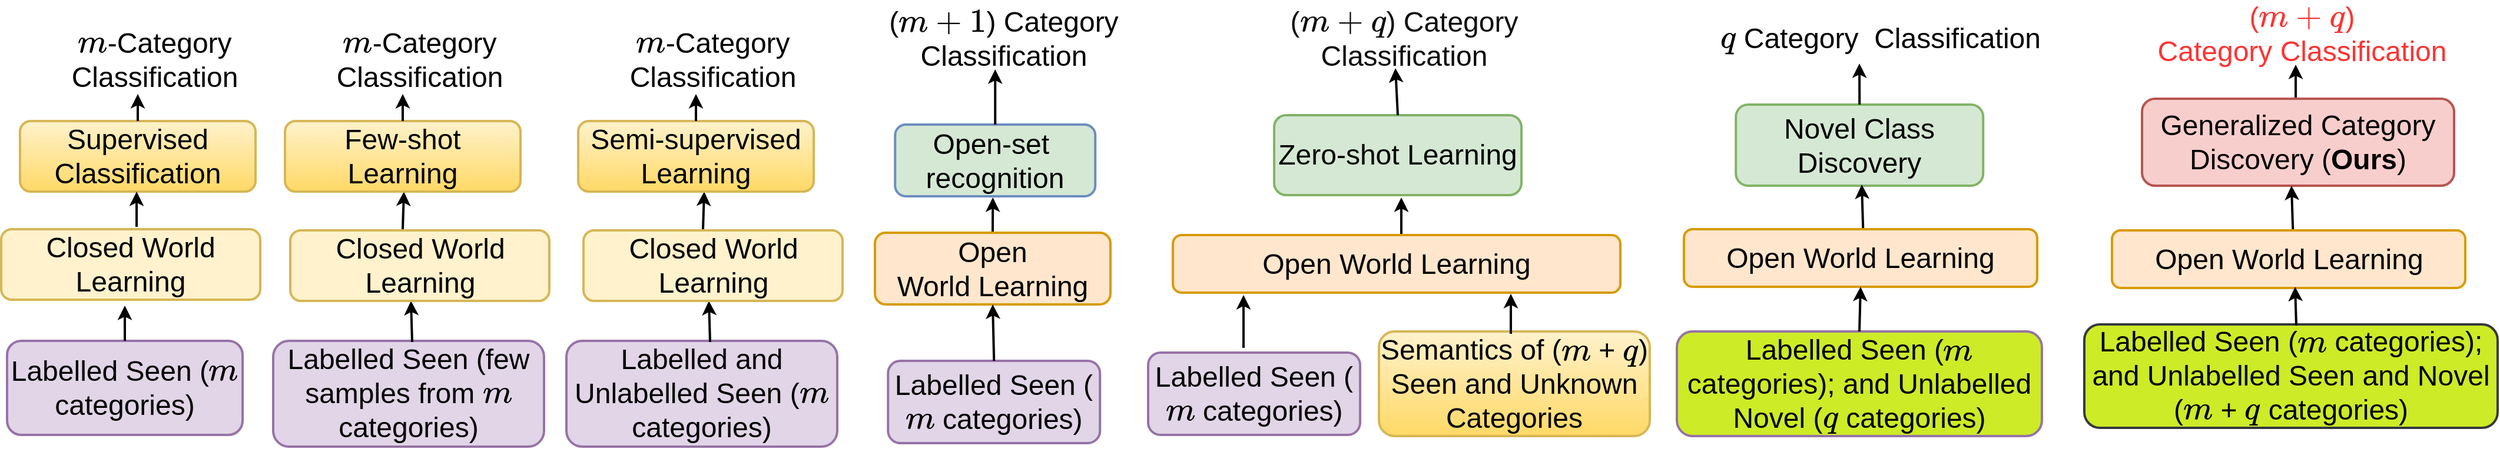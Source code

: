 <mxfile version="24.7.6">
  <diagram name="Page-1" id="iptAqWqSr0njMMsVc_aC">
    <mxGraphModel dx="3314" dy="1437" grid="1" gridSize="10" guides="1" tooltips="1" connect="1" arrows="1" fold="1" page="1" pageScale="1" pageWidth="827" pageHeight="1169" math="1" shadow="0">
      <root>
        <mxCell id="0" />
        <mxCell id="1" parent="0" />
        <mxCell id="lk7eeM3GkCdoIPdv4wgH-1" value="Closed World Learning" style="rounded=1;whiteSpace=wrap;html=1;fontSize=24;strokeWidth=2;fillColor=#fff2cc;strokeColor=#d6b656;" parent="1" vertex="1">
          <mxGeometry x="-140" y="561" width="220" height="60" as="geometry" />
        </mxCell>
        <mxCell id="lk7eeM3GkCdoIPdv4wgH-2" value="Labelled Seen (&lt;svg style=&quot;vertical-align: -0.025ex;&quot; xmlns:xlink=&quot;http://www.w3.org/1999/xlink&quot; viewBox=&quot;0 -442 878 453&quot; role=&quot;img&quot; height=&quot;1.025ex&quot; width=&quot;1.986ex&quot; xmlns=&quot;http://www.w3.org/2000/svg&quot;&gt;&lt;defs&gt;&lt;path d=&quot;M21 287Q22 293 24 303T36 341T56 388T88 425T132 442T175 435T205 417T221 395T229 376L231 369Q231 367 232 367L243 378Q303 442 384 442Q401 442 415 440T441 433T460 423T475 411T485 398T493 385T497 373T500 364T502 357L510 367Q573 442 659 442Q713 442 746 415T780 336Q780 285 742 178T704 50Q705 36 709 31T724 26Q752 26 776 56T815 138Q818 149 821 151T837 153Q857 153 857 145Q857 144 853 130Q845 101 831 73T785 17T716 -10Q669 -10 648 17T627 73Q627 92 663 193T700 345Q700 404 656 404H651Q565 404 506 303L499 291L466 157Q433 26 428 16Q415 -11 385 -11Q372 -11 364 -4T353 8T350 18Q350 29 384 161L420 307Q423 322 423 345Q423 404 379 404H374Q288 404 229 303L222 291L189 157Q156 26 151 16Q138 -11 108 -11Q95 -11 87 -5T76 7T74 17Q74 30 112 181Q151 335 151 342Q154 357 154 369Q154 405 129 405Q107 405 92 377T69 316T57 280Q55 278 41 278H27Q21 284 21 287Z&quot; id=&quot;MJX-13-TEX-I-1D45A&quot;&gt;&lt;/path&gt;&lt;/defs&gt;&lt;g transform=&quot;scale(1,-1)&quot; stroke-width=&quot;0&quot; fill=&quot;currentColor&quot; stroke=&quot;currentColor&quot;&gt;&lt;g data-mml-node=&quot;math&quot;&gt;&lt;g data-mml-node=&quot;mi&quot;&gt;&lt;use xlink:href=&quot;#MJX-13-TEX-I-1D45A&quot; data-c=&quot;1D45A&quot;&gt;&lt;/use&gt;&lt;/g&gt;&lt;/g&gt;&lt;/g&gt;&lt;/svg&gt; categories)" style="rounded=1;whiteSpace=wrap;html=1;fontSize=24;strokeWidth=2;fillColor=#e1d5e7;strokeColor=#9673a6;" parent="1" vertex="1">
          <mxGeometry x="-135" y="656" width="200" height="80" as="geometry" />
        </mxCell>
        <mxCell id="lk7eeM3GkCdoIPdv4wgH-3" value="Open-set&amp;nbsp; recognition" style="rounded=1;whiteSpace=wrap;html=1;fontSize=24;strokeWidth=2;fillColor=#d5e8d4;strokeColor=#6c8ebf;" parent="1" vertex="1">
          <mxGeometry x="619.12" y="472" width="170" height="61" as="geometry" />
        </mxCell>
        <mxCell id="lk7eeM3GkCdoIPdv4wgH-4" value="Labelled Seen (&lt;svg style=&quot;vertical-align: -0.025ex;&quot; xmlns:xlink=&quot;http://www.w3.org/1999/xlink&quot; viewBox=&quot;0 -442 878 453&quot; role=&quot;img&quot; height=&quot;1.025ex&quot; width=&quot;1.986ex&quot; xmlns=&quot;http://www.w3.org/2000/svg&quot;&gt;&lt;defs&gt;&lt;path d=&quot;M21 287Q22 293 24 303T36 341T56 388T88 425T132 442T175 435T205 417T221 395T229 376L231 369Q231 367 232 367L243 378Q303 442 384 442Q401 442 415 440T441 433T460 423T475 411T485 398T493 385T497 373T500 364T502 357L510 367Q573 442 659 442Q713 442 746 415T780 336Q780 285 742 178T704 50Q705 36 709 31T724 26Q752 26 776 56T815 138Q818 149 821 151T837 153Q857 153 857 145Q857 144 853 130Q845 101 831 73T785 17T716 -10Q669 -10 648 17T627 73Q627 92 663 193T700 345Q700 404 656 404H651Q565 404 506 303L499 291L466 157Q433 26 428 16Q415 -11 385 -11Q372 -11 364 -4T353 8T350 18Q350 29 384 161L420 307Q423 322 423 345Q423 404 379 404H374Q288 404 229 303L222 291L189 157Q156 26 151 16Q138 -11 108 -11Q95 -11 87 -5T76 7T74 17Q74 30 112 181Q151 335 151 342Q154 357 154 369Q154 405 129 405Q107 405 92 377T69 316T57 280Q55 278 41 278H27Q21 284 21 287Z&quot; id=&quot;MJX-12-TEX-I-1D45A&quot;&gt;&lt;/path&gt;&lt;/defs&gt;&lt;g transform=&quot;scale(1,-1)&quot; stroke-width=&quot;0&quot; fill=&quot;currentColor&quot; stroke=&quot;currentColor&quot;&gt;&lt;g data-mml-node=&quot;math&quot;&gt;&lt;g data-mml-node=&quot;mi&quot;&gt;&lt;use xlink:href=&quot;#MJX-12-TEX-I-1D45A&quot; data-c=&quot;1D45A&quot;&gt;&lt;/use&gt;&lt;/g&gt;&lt;/g&gt;&lt;/g&gt;&lt;/svg&gt; categories)" style="rounded=1;whiteSpace=wrap;html=1;fontSize=24;strokeWidth=2;fillColor=#e1d5e7;strokeColor=#9673a6;" parent="1" vertex="1">
          <mxGeometry x="613.12" y="673" width="180" height="70" as="geometry" />
        </mxCell>
        <mxCell id="lk7eeM3GkCdoIPdv4wgH-6" value="Zero-shot Learning" style="rounded=1;whiteSpace=wrap;html=1;fontSize=24;strokeWidth=2;fillColor=#d5e8d4;strokeColor=#82b366;" parent="1" vertex="1">
          <mxGeometry x="941" y="464" width="210" height="68" as="geometry" />
        </mxCell>
        <mxCell id="lk7eeM3GkCdoIPdv4wgH-7" value="&lt;svg style=&quot;vertical-align: -0.025ex;&quot; xmlns:xlink=&quot;http://www.w3.org/1999/xlink&quot; viewBox=&quot;0 -442 878 453&quot; role=&quot;img&quot; height=&quot;1.025ex&quot; width=&quot;1.986ex&quot; xmlns=&quot;http://www.w3.org/2000/svg&quot;&gt;&lt;defs&gt;&lt;path d=&quot;M21 287Q22 293 24 303T36 341T56 388T88 425T132 442T175 435T205 417T221 395T229 376L231 369Q231 367 232 367L243 378Q303 442 384 442Q401 442 415 440T441 433T460 423T475 411T485 398T493 385T497 373T500 364T502 357L510 367Q573 442 659 442Q713 442 746 415T780 336Q780 285 742 178T704 50Q705 36 709 31T724 26Q752 26 776 56T815 138Q818 149 821 151T837 153Q857 153 857 145Q857 144 853 130Q845 101 831 73T785 17T716 -10Q669 -10 648 17T627 73Q627 92 663 193T700 345Q700 404 656 404H651Q565 404 506 303L499 291L466 157Q433 26 428 16Q415 -11 385 -11Q372 -11 364 -4T353 8T350 18Q350 29 384 161L420 307Q423 322 423 345Q423 404 379 404H374Q288 404 229 303L222 291L189 157Q156 26 151 16Q138 -11 108 -11Q95 -11 87 -5T76 7T74 17Q74 30 112 181Q151 335 151 342Q154 357 154 369Q154 405 129 405Q107 405 92 377T69 316T57 280Q55 278 41 278H27Q21 284 21 287Z&quot; id=&quot;MJX-14-TEX-I-1D45A&quot;&gt;&lt;/path&gt;&lt;/defs&gt;&lt;g transform=&quot;scale(1,-1)&quot; stroke-width=&quot;0&quot; fill=&quot;currentColor&quot; stroke=&quot;currentColor&quot;&gt;&lt;g data-mml-node=&quot;math&quot;&gt;&lt;g data-mml-node=&quot;mi&quot;&gt;&lt;use xlink:href=&quot;#MJX-14-TEX-I-1D45A&quot; data-c=&quot;1D45A&quot;&gt;&lt;/use&gt;&lt;/g&gt;&lt;/g&gt;&lt;/g&gt;&lt;/svg&gt;-Category Classification" style="text;html=1;align=center;verticalAlign=middle;whiteSpace=wrap;rounded=0;fontSize=24;strokeWidth=2;" parent="1" vertex="1">
          <mxGeometry x="-39" y="400" width="59" height="34" as="geometry" />
        </mxCell>
        <mxCell id="lk7eeM3GkCdoIPdv4wgH-8" value="" style="endArrow=classic;html=1;rounded=0;exitX=0.5;exitY=0;exitDx=0;exitDy=0;fontSize=24;strokeWidth=2;" parent="1" source="lk7eeM3GkCdoIPdv4wgH-3" edge="1">
          <mxGeometry width="50" height="50" relative="1" as="geometry">
            <mxPoint x="679.12" y="488" as="sourcePoint" />
            <mxPoint x="704.12" y="425" as="targetPoint" />
          </mxGeometry>
        </mxCell>
        <mxCell id="lk7eeM3GkCdoIPdv4wgH-9" value="(&lt;svg xmlns=&quot;http://www.w3.org/2000/svg&quot; width=&quot;5.883ex&quot; height=&quot;1.692ex&quot; role=&quot;img&quot; viewBox=&quot;0 -666 2600.4 748&quot; xmlns:xlink=&quot;http://www.w3.org/1999/xlink&quot; style=&quot;vertical-align: -0.186ex; font-size: 24px;&quot;&gt;&lt;defs style=&quot;font-size: 24px;&quot;&gt;&lt;path id=&quot;MJX-3-TEX-I-1D45A&quot; d=&quot;M21 287Q22 293 24 303T36 341T56 388T88 425T132 442T175 435T205 417T221 395T229 376L231 369Q231 367 232 367L243 378Q303 442 384 442Q401 442 415 440T441 433T460 423T475 411T485 398T493 385T497 373T500 364T502 357L510 367Q573 442 659 442Q713 442 746 415T780 336Q780 285 742 178T704 50Q705 36 709 31T724 26Q752 26 776 56T815 138Q818 149 821 151T837 153Q857 153 857 145Q857 144 853 130Q845 101 831 73T785 17T716 -10Q669 -10 648 17T627 73Q627 92 663 193T700 345Q700 404 656 404H651Q565 404 506 303L499 291L466 157Q433 26 428 16Q415 -11 385 -11Q372 -11 364 -4T353 8T350 18Q350 29 384 161L420 307Q423 322 423 345Q423 404 379 404H374Q288 404 229 303L222 291L189 157Q156 26 151 16Q138 -11 108 -11Q95 -11 87 -5T76 7T74 17Q74 30 112 181Q151 335 151 342Q154 357 154 369Q154 405 129 405Q107 405 92 377T69 316T57 280Q55 278 41 278H27Q21 284 21 287Z&quot; style=&quot;font-size: 24px;&quot;&gt;&lt;/path&gt;&lt;path id=&quot;MJX-3-TEX-N-2B&quot; d=&quot;M56 237T56 250T70 270H369V420L370 570Q380 583 389 583Q402 583 409 568V270H707Q722 262 722 250T707 230H409V-68Q401 -82 391 -82H389H387Q375 -82 369 -68V230H70Q56 237 56 250Z&quot; style=&quot;font-size: 24px;&quot;&gt;&lt;/path&gt;&lt;path id=&quot;MJX-3-TEX-N-31&quot; d=&quot;M213 578L200 573Q186 568 160 563T102 556H83V602H102Q149 604 189 617T245 641T273 663Q275 666 285 666Q294 666 302 660V361L303 61Q310 54 315 52T339 48T401 46H427V0H416Q395 3 257 3Q121 3 100 0H88V46H114Q136 46 152 46T177 47T193 50T201 52T207 57T213 61V578Z&quot; style=&quot;font-size: 24px;&quot;&gt;&lt;/path&gt;&lt;/defs&gt;&lt;g stroke=&quot;currentColor&quot; fill=&quot;currentColor&quot; stroke-width=&quot;0&quot; transform=&quot;scale(1,-1)&quot; style=&quot;font-size: 24px;&quot;&gt;&lt;g data-mml-node=&quot;math&quot; style=&quot;font-size: 24px;&quot;&gt;&lt;g data-mml-node=&quot;mi&quot; style=&quot;font-size: 24px;&quot;&gt;&lt;use data-c=&quot;1D45A&quot; xlink:href=&quot;#MJX-3-TEX-I-1D45A&quot; style=&quot;font-size: 24px;&quot;&gt;&lt;/use&gt;&lt;/g&gt;&lt;g data-mml-node=&quot;mo&quot; transform=&quot;translate(1100.2,0)&quot; style=&quot;font-size: 24px;&quot;&gt;&lt;use data-c=&quot;2B&quot; xlink:href=&quot;#MJX-3-TEX-N-2B&quot; style=&quot;font-size: 24px;&quot;&gt;&lt;/use&gt;&lt;/g&gt;&lt;g data-mml-node=&quot;mn&quot; transform=&quot;translate(2100.4,0)&quot; style=&quot;font-size: 24px;&quot;&gt;&lt;use data-c=&quot;31&quot; xlink:href=&quot;#MJX-3-TEX-N-31&quot; style=&quot;font-size: 24px;&quot;&gt;&lt;/use&gt;&lt;/g&gt;&lt;/g&gt;&lt;/g&gt;&lt;/svg&gt;) Category Classification" style="text;html=1;align=center;verticalAlign=middle;whiteSpace=wrap;rounded=0;fontSize=24;" parent="1" vertex="1">
          <mxGeometry x="596" y="384" width="230.88" height="30" as="geometry" />
        </mxCell>
        <mxCell id="lk7eeM3GkCdoIPdv4wgH-10" value="" style="endArrow=classic;html=1;rounded=0;exitX=0.5;exitY=0;exitDx=0;exitDy=0;fontSize=24;strokeWidth=2;" parent="1" source="lk7eeM3GkCdoIPdv4wgH-6" edge="1">
          <mxGeometry width="50" height="50" relative="1" as="geometry">
            <mxPoint x="970.88" y="421" as="sourcePoint" />
            <mxPoint x="1044" y="424" as="targetPoint" />
          </mxGeometry>
        </mxCell>
        <mxCell id="lk7eeM3GkCdoIPdv4wgH-15" value="Open World&amp;nbsp;Learning" style="rounded=1;whiteSpace=wrap;html=1;fontSize=24;strokeWidth=2;fillColor=#ffe6cc;strokeColor=#d79b00;" parent="1" vertex="1">
          <mxGeometry x="602" y="564" width="200" height="61" as="geometry" />
        </mxCell>
        <mxCell id="lk7eeM3GkCdoIPdv4wgH-16" value="Supervised Classification" style="rounded=1;whiteSpace=wrap;html=1;fontSize=24;strokeWidth=2;fillColor=#fff2cc;strokeColor=#d6b656;gradientColor=#ffd966;" parent="1" vertex="1">
          <mxGeometry x="-124" y="469" width="200" height="60" as="geometry" />
        </mxCell>
        <mxCell id="lk7eeM3GkCdoIPdv4wgH-17" value="" style="endArrow=classic;html=1;rounded=0;exitX=0.5;exitY=0;exitDx=0;exitDy=0;fontSize=24;strokeWidth=2;" parent="1" source="lk7eeM3GkCdoIPdv4wgH-16" edge="1">
          <mxGeometry width="50" height="50" relative="1" as="geometry">
            <mxPoint x="220" y="549" as="sourcePoint" />
            <mxPoint x="-24" y="446" as="targetPoint" />
          </mxGeometry>
        </mxCell>
        <mxCell id="lk7eeM3GkCdoIPdv4wgH-18" value="" style="endArrow=classic;html=1;rounded=0;exitX=0.5;exitY=0;exitDx=0;exitDy=0;fontSize=24;strokeWidth=2;" parent="1" source="lk7eeM3GkCdoIPdv4wgH-2" edge="1">
          <mxGeometry width="50" height="50" relative="1" as="geometry">
            <mxPoint x="70" y="586" as="sourcePoint" />
            <mxPoint x="-35" y="626" as="targetPoint" />
          </mxGeometry>
        </mxCell>
        <mxCell id="lk7eeM3GkCdoIPdv4wgH-19" value="" style="endArrow=classic;html=1;rounded=0;exitX=0.5;exitY=0;exitDx=0;exitDy=0;entryX=0.5;entryY=1;entryDx=0;entryDy=0;fontSize=24;strokeWidth=2;" parent="1" source="lk7eeM3GkCdoIPdv4wgH-4" target="lk7eeM3GkCdoIPdv4wgH-15" edge="1">
          <mxGeometry width="50" height="50" relative="1" as="geometry">
            <mxPoint x="703.12" y="657" as="sourcePoint" />
            <mxPoint x="494.12" y="561" as="targetPoint" />
          </mxGeometry>
        </mxCell>
        <mxCell id="lk7eeM3GkCdoIPdv4wgH-20" value="" style="endArrow=classic;html=1;rounded=0;fontSize=24;strokeWidth=2;" parent="1" edge="1">
          <mxGeometry width="50" height="50" relative="1" as="geometry">
            <mxPoint x="702" y="563" as="sourcePoint" />
            <mxPoint x="702.12" y="534" as="targetPoint" />
          </mxGeometry>
        </mxCell>
        <mxCell id="lk7eeM3GkCdoIPdv4wgH-22" value="" style="endArrow=classic;html=1;rounded=0;fontSize=24;strokeWidth=2;" parent="1" edge="1">
          <mxGeometry width="50" height="50" relative="1" as="geometry">
            <mxPoint x="1049" y="565" as="sourcePoint" />
            <mxPoint x="1049" y="534" as="targetPoint" />
          </mxGeometry>
        </mxCell>
        <mxCell id="lk7eeM3GkCdoIPdv4wgH-23" value="Labelled Seen (few samples from&amp;nbsp;&lt;svg style=&quot;vertical-align: -0.025ex;&quot; xmlns:xlink=&quot;http://www.w3.org/1999/xlink&quot; viewBox=&quot;0 -442 878 453&quot; role=&quot;img&quot; height=&quot;1.025ex&quot; width=&quot;1.986ex&quot; xmlns=&quot;http://www.w3.org/2000/svg&quot;&gt;&lt;defs&gt;&lt;path d=&quot;M21 287Q22 293 24 303T36 341T56 388T88 425T132 442T175 435T205 417T221 395T229 376L231 369Q231 367 232 367L243 378Q303 442 384 442Q401 442 415 440T441 433T460 423T475 411T485 398T493 385T497 373T500 364T502 357L510 367Q573 442 659 442Q713 442 746 415T780 336Q780 285 742 178T704 50Q705 36 709 31T724 26Q752 26 776 56T815 138Q818 149 821 151T837 153Q857 153 857 145Q857 144 853 130Q845 101 831 73T785 17T716 -10Q669 -10 648 17T627 73Q627 92 663 193T700 345Q700 404 656 404H651Q565 404 506 303L499 291L466 157Q433 26 428 16Q415 -11 385 -11Q372 -11 364 -4T353 8T350 18Q350 29 384 161L420 307Q423 322 423 345Q423 404 379 404H374Q288 404 229 303L222 291L189 157Q156 26 151 16Q138 -11 108 -11Q95 -11 87 -5T76 7T74 17Q74 30 112 181Q151 335 151 342Q154 357 154 369Q154 405 129 405Q107 405 92 377T69 316T57 280Q55 278 41 278H27Q21 284 21 287Z&quot; id=&quot;MJX-13-TEX-I-1D45A&quot;&gt;&lt;/path&gt;&lt;/defs&gt;&lt;g transform=&quot;scale(1,-1)&quot; stroke-width=&quot;0&quot; fill=&quot;currentColor&quot; stroke=&quot;currentColor&quot;&gt;&lt;g data-mml-node=&quot;math&quot;&gt;&lt;g data-mml-node=&quot;mi&quot;&gt;&lt;use xlink:href=&quot;#MJX-13-TEX-I-1D45A&quot; data-c=&quot;1D45A&quot;&gt;&lt;/use&gt;&lt;/g&gt;&lt;/g&gt;&lt;/g&gt;&lt;/svg&gt; categories)" style="rounded=1;whiteSpace=wrap;html=1;fontSize=24;strokeWidth=2;fillColor=#e1d5e7;strokeColor=#9673a6;" parent="1" vertex="1">
          <mxGeometry x="91" y="656" width="230" height="90" as="geometry" />
        </mxCell>
        <mxCell id="lk7eeM3GkCdoIPdv4wgH-24" value="" style="endArrow=classic;html=1;rounded=0;exitX=0.5;exitY=0;exitDx=0;exitDy=0;entryX=0.25;entryY=1;entryDx=0;entryDy=0;fontSize=24;strokeWidth=2;" parent="1" edge="1">
          <mxGeometry width="50" height="50" relative="1" as="geometry">
            <mxPoint x="209" y="657" as="sourcePoint" />
            <mxPoint x="208" y="622" as="targetPoint" />
          </mxGeometry>
        </mxCell>
        <mxCell id="lk7eeM3GkCdoIPdv4wgH-25" value="" style="endArrow=classic;html=1;rounded=0;exitX=0.25;exitY=0;exitDx=0;exitDy=0;fontSize=24;entryX=0.5;entryY=1;entryDx=0;entryDy=0;strokeWidth=2;" parent="1" edge="1">
          <mxGeometry width="50" height="50" relative="1" as="geometry">
            <mxPoint x="201" y="561" as="sourcePoint" />
            <mxPoint x="202" y="529" as="targetPoint" />
          </mxGeometry>
        </mxCell>
        <mxCell id="lk7eeM3GkCdoIPdv4wgH-26" value="&lt;svg style=&quot;vertical-align: -0.025ex;&quot; xmlns:xlink=&quot;http://www.w3.org/1999/xlink&quot; viewBox=&quot;0 -442 878 453&quot; role=&quot;img&quot; height=&quot;1.025ex&quot; width=&quot;1.986ex&quot; xmlns=&quot;http://www.w3.org/2000/svg&quot;&gt;&lt;defs&gt;&lt;path d=&quot;M21 287Q22 293 24 303T36 341T56 388T88 425T132 442T175 435T205 417T221 395T229 376L231 369Q231 367 232 367L243 378Q303 442 384 442Q401 442 415 440T441 433T460 423T475 411T485 398T493 385T497 373T500 364T502 357L510 367Q573 442 659 442Q713 442 746 415T780 336Q780 285 742 178T704 50Q705 36 709 31T724 26Q752 26 776 56T815 138Q818 149 821 151T837 153Q857 153 857 145Q857 144 853 130Q845 101 831 73T785 17T716 -10Q669 -10 648 17T627 73Q627 92 663 193T700 345Q700 404 656 404H651Q565 404 506 303L499 291L466 157Q433 26 428 16Q415 -11 385 -11Q372 -11 364 -4T353 8T350 18Q350 29 384 161L420 307Q423 322 423 345Q423 404 379 404H374Q288 404 229 303L222 291L189 157Q156 26 151 16Q138 -11 108 -11Q95 -11 87 -5T76 7T74 17Q74 30 112 181Q151 335 151 342Q154 357 154 369Q154 405 129 405Q107 405 92 377T69 316T57 280Q55 278 41 278H27Q21 284 21 287Z&quot; id=&quot;MJX-14-TEX-I-1D45A&quot;&gt;&lt;/path&gt;&lt;/defs&gt;&lt;g transform=&quot;scale(1,-1)&quot; stroke-width=&quot;0&quot; fill=&quot;currentColor&quot; stroke=&quot;currentColor&quot;&gt;&lt;g data-mml-node=&quot;math&quot;&gt;&lt;g data-mml-node=&quot;mi&quot;&gt;&lt;use xlink:href=&quot;#MJX-14-TEX-I-1D45A&quot; data-c=&quot;1D45A&quot;&gt;&lt;/use&gt;&lt;/g&gt;&lt;/g&gt;&lt;/g&gt;&lt;/svg&gt;-Category Classification" style="text;html=1;align=center;verticalAlign=middle;whiteSpace=wrap;rounded=0;fontSize=24;strokeWidth=2;" parent="1" vertex="1">
          <mxGeometry x="186" y="400" width="59" height="34" as="geometry" />
        </mxCell>
        <mxCell id="lk7eeM3GkCdoIPdv4wgH-27" value="Few-shot Learning" style="rounded=1;whiteSpace=wrap;html=1;fontSize=24;strokeWidth=2;fillColor=#fff2cc;strokeColor=#d6b656;gradientColor=#ffd966;" parent="1" vertex="1">
          <mxGeometry x="101" y="469" width="200" height="60" as="geometry" />
        </mxCell>
        <mxCell id="lk7eeM3GkCdoIPdv4wgH-28" value="" style="endArrow=classic;html=1;rounded=0;exitX=0.5;exitY=0;exitDx=0;exitDy=0;fontSize=24;strokeWidth=2;" parent="1" source="lk7eeM3GkCdoIPdv4wgH-27" edge="1">
          <mxGeometry width="50" height="50" relative="1" as="geometry">
            <mxPoint x="445" y="549" as="sourcePoint" />
            <mxPoint x="201" y="446" as="targetPoint" />
          </mxGeometry>
        </mxCell>
        <mxCell id="lk7eeM3GkCdoIPdv4wgH-37" value="(&lt;svg xmlns=&quot;http://www.w3.org/2000/svg&quot; width=&quot;5.793ex&quot; height=&quot;1.758ex&quot; role=&quot;img&quot; viewBox=&quot;0 -583 2560.4 777&quot; xmlns:xlink=&quot;http://www.w3.org/1999/xlink&quot; style=&quot;vertical-align: -0.439ex; font-size: 24px;&quot;&gt;&lt;defs style=&quot;font-size: 24px;&quot;&gt;&lt;path id=&quot;MJX-9-TEX-I-1D45A&quot; d=&quot;M21 287Q22 293 24 303T36 341T56 388T88 425T132 442T175 435T205 417T221 395T229 376L231 369Q231 367 232 367L243 378Q303 442 384 442Q401 442 415 440T441 433T460 423T475 411T485 398T493 385T497 373T500 364T502 357L510 367Q573 442 659 442Q713 442 746 415T780 336Q780 285 742 178T704 50Q705 36 709 31T724 26Q752 26 776 56T815 138Q818 149 821 151T837 153Q857 153 857 145Q857 144 853 130Q845 101 831 73T785 17T716 -10Q669 -10 648 17T627 73Q627 92 663 193T700 345Q700 404 656 404H651Q565 404 506 303L499 291L466 157Q433 26 428 16Q415 -11 385 -11Q372 -11 364 -4T353 8T350 18Q350 29 384 161L420 307Q423 322 423 345Q423 404 379 404H374Q288 404 229 303L222 291L189 157Q156 26 151 16Q138 -11 108 -11Q95 -11 87 -5T76 7T74 17Q74 30 112 181Q151 335 151 342Q154 357 154 369Q154 405 129 405Q107 405 92 377T69 316T57 280Q55 278 41 278H27Q21 284 21 287Z&quot; style=&quot;font-size: 24px;&quot;&gt;&lt;/path&gt;&lt;path id=&quot;MJX-9-TEX-N-2B&quot; d=&quot;M56 237T56 250T70 270H369V420L370 570Q380 583 389 583Q402 583 409 568V270H707Q722 262 722 250T707 230H409V-68Q401 -82 391 -82H389H387Q375 -82 369 -68V230H70Q56 237 56 250Z&quot; style=&quot;font-size: 24px;&quot;&gt;&lt;/path&gt;&lt;path id=&quot;MJX-9-TEX-I-1D45E&quot; d=&quot;M33 157Q33 258 109 349T280 441Q340 441 372 389Q373 390 377 395T388 406T404 418Q438 442 450 442Q454 442 457 439T460 434Q460 425 391 149Q320 -135 320 -139Q320 -147 365 -148H390Q396 -156 396 -157T393 -175Q389 -188 383 -194H370Q339 -192 262 -192Q234 -192 211 -192T174 -192T157 -193Q143 -193 143 -185Q143 -182 145 -170Q149 -154 152 -151T172 -148Q220 -148 230 -141Q238 -136 258 -53T279 32Q279 33 272 29Q224 -10 172 -10Q117 -10 75 30T33 157ZM352 326Q329 405 277 405Q242 405 210 374T160 293Q131 214 119 129Q119 126 119 118T118 106Q118 61 136 44T179 26Q233 26 290 98L298 109L352 326Z&quot; style=&quot;font-size: 24px;&quot;&gt;&lt;/path&gt;&lt;/defs&gt;&lt;g stroke=&quot;currentColor&quot; fill=&quot;currentColor&quot; stroke-width=&quot;0&quot; transform=&quot;scale(1,-1)&quot; style=&quot;font-size: 24px;&quot;&gt;&lt;g data-mml-node=&quot;math&quot; style=&quot;font-size: 24px;&quot;&gt;&lt;g data-mml-node=&quot;mi&quot; style=&quot;font-size: 24px;&quot;&gt;&lt;use data-c=&quot;1D45A&quot; xlink:href=&quot;#MJX-9-TEX-I-1D45A&quot; style=&quot;font-size: 24px;&quot;&gt;&lt;/use&gt;&lt;/g&gt;&lt;g data-mml-node=&quot;mo&quot; transform=&quot;translate(1100.2,0)&quot; style=&quot;font-size: 24px;&quot;&gt;&lt;use data-c=&quot;2B&quot; xlink:href=&quot;#MJX-9-TEX-N-2B&quot; style=&quot;font-size: 24px;&quot;&gt;&lt;/use&gt;&lt;/g&gt;&lt;g data-mml-node=&quot;mi&quot; transform=&quot;translate(2100.4,0)&quot; style=&quot;font-size: 24px;&quot;&gt;&lt;use data-c=&quot;1D45E&quot; xlink:href=&quot;#MJX-9-TEX-I-1D45E&quot; style=&quot;font-size: 24px;&quot;&gt;&lt;/use&gt;&lt;/g&gt;&lt;/g&gt;&lt;/g&gt;&lt;/svg&gt;) Category Classification" style="text;html=1;align=center;verticalAlign=middle;whiteSpace=wrap;rounded=0;fontSize=24;fontColor=#0d0d0d;" parent="1" vertex="1">
          <mxGeometry x="952" y="384" width="199" height="30" as="geometry" />
        </mxCell>
        <mxCell id="lk7eeM3GkCdoIPdv4wgH-38" value="Semantics of (&lt;svg style=&quot;vertical-align: -0.025ex;&quot; xmlns:xlink=&quot;http://www.w3.org/1999/xlink&quot; viewBox=&quot;0 -442 878 453&quot; role=&quot;img&quot; height=&quot;1.025ex&quot; width=&quot;1.986ex&quot; xmlns=&quot;http://www.w3.org/2000/svg&quot;&gt;&lt;defs&gt;&lt;path d=&quot;M21 287Q22 293 24 303T36 341T56 388T88 425T132 442T175 435T205 417T221 395T229 376L231 369Q231 367 232 367L243 378Q303 442 384 442Q401 442 415 440T441 433T460 423T475 411T485 398T493 385T497 373T500 364T502 357L510 367Q573 442 659 442Q713 442 746 415T780 336Q780 285 742 178T704 50Q705 36 709 31T724 26Q752 26 776 56T815 138Q818 149 821 151T837 153Q857 153 857 145Q857 144 853 130Q845 101 831 73T785 17T716 -10Q669 -10 648 17T627 73Q627 92 663 193T700 345Q700 404 656 404H651Q565 404 506 303L499 291L466 157Q433 26 428 16Q415 -11 385 -11Q372 -11 364 -4T353 8T350 18Q350 29 384 161L420 307Q423 322 423 345Q423 404 379 404H374Q288 404 229 303L222 291L189 157Q156 26 151 16Q138 -11 108 -11Q95 -11 87 -5T76 7T74 17Q74 30 112 181Q151 335 151 342Q154 357 154 369Q154 405 129 405Q107 405 92 377T69 316T57 280Q55 278 41 278H27Q21 284 21 287Z&quot; id=&quot;MJX-12-TEX-I-1D45A&quot;&gt;&lt;/path&gt;&lt;/defs&gt;&lt;g transform=&quot;scale(1,-1)&quot; stroke-width=&quot;0&quot; fill=&quot;currentColor&quot; stroke=&quot;currentColor&quot;&gt;&lt;g data-mml-node=&quot;math&quot;&gt;&lt;g data-mml-node=&quot;mi&quot;&gt;&lt;use xlink:href=&quot;#MJX-12-TEX-I-1D45A&quot; data-c=&quot;1D45A&quot;&gt;&lt;/use&gt;&lt;/g&gt;&lt;/g&gt;&lt;/g&gt;&lt;/svg&gt;&amp;nbsp;+&amp;nbsp;&lt;svg style=&quot;vertical-align: -0.439ex;&quot; xmlns:xlink=&quot;http://www.w3.org/1999/xlink&quot; viewBox=&quot;0 -442 460 636&quot; role=&quot;img&quot; height=&quot;1.439ex&quot; width=&quot;1.041ex&quot; xmlns=&quot;http://www.w3.org/2000/svg&quot;&gt;&lt;defs&gt;&lt;path d=&quot;M33 157Q33 258 109 349T280 441Q340 441 372 389Q373 390 377 395T388 406T404 418Q438 442 450 442Q454 442 457 439T460 434Q460 425 391 149Q320 -135 320 -139Q320 -147 365 -148H390Q396 -156 396 -157T393 -175Q389 -188 383 -194H370Q339 -192 262 -192Q234 -192 211 -192T174 -192T157 -193Q143 -193 143 -185Q143 -182 145 -170Q149 -154 152 -151T172 -148Q220 -148 230 -141Q238 -136 258 -53T279 32Q279 33 272 29Q224 -10 172 -10Q117 -10 75 30T33 157ZM352 326Q329 405 277 405Q242 405 210 374T160 293Q131 214 119 129Q119 126 119 118T118 106Q118 61 136 44T179 26Q233 26 290 98L298 109L352 326Z&quot; id=&quot;MJX-11-TEX-I-1D45E&quot;&gt;&lt;/path&gt;&lt;/defs&gt;&lt;g transform=&quot;scale(1,-1)&quot; stroke-width=&quot;0&quot; fill=&quot;currentColor&quot; stroke=&quot;currentColor&quot;&gt;&lt;g data-mml-node=&quot;math&quot;&gt;&lt;g data-mml-node=&quot;mi&quot;&gt;&lt;use xlink:href=&quot;#MJX-11-TEX-I-1D45E&quot; data-c=&quot;1D45E&quot;&gt;&lt;/use&gt;&lt;/g&gt;&lt;/g&gt;&lt;/g&gt;&lt;/svg&gt;) Seen and Unknown Categories" style="rounded=1;whiteSpace=wrap;html=1;fontSize=24;strokeWidth=2;fillColor=#fff2cc;strokeColor=#d6b656;gradientColor=#ffd966;" parent="1" vertex="1">
          <mxGeometry x="1030" y="648" width="230" height="89" as="geometry" />
        </mxCell>
        <mxCell id="lk7eeM3GkCdoIPdv4wgH-40" value="Labelled Seen (&lt;svg style=&quot;vertical-align: -0.025ex;&quot; xmlns:xlink=&quot;http://www.w3.org/1999/xlink&quot; viewBox=&quot;0 -442 878 453&quot; role=&quot;img&quot; height=&quot;1.025ex&quot; width=&quot;1.986ex&quot; xmlns=&quot;http://www.w3.org/2000/svg&quot;&gt;&lt;defs&gt;&lt;path d=&quot;M21 287Q22 293 24 303T36 341T56 388T88 425T132 442T175 435T205 417T221 395T229 376L231 369Q231 367 232 367L243 378Q303 442 384 442Q401 442 415 440T441 433T460 423T475 411T485 398T493 385T497 373T500 364T502 357L510 367Q573 442 659 442Q713 442 746 415T780 336Q780 285 742 178T704 50Q705 36 709 31T724 26Q752 26 776 56T815 138Q818 149 821 151T837 153Q857 153 857 145Q857 144 853 130Q845 101 831 73T785 17T716 -10Q669 -10 648 17T627 73Q627 92 663 193T700 345Q700 404 656 404H651Q565 404 506 303L499 291L466 157Q433 26 428 16Q415 -11 385 -11Q372 -11 364 -4T353 8T350 18Q350 29 384 161L420 307Q423 322 423 345Q423 404 379 404H374Q288 404 229 303L222 291L189 157Q156 26 151 16Q138 -11 108 -11Q95 -11 87 -5T76 7T74 17Q74 30 112 181Q151 335 151 342Q154 357 154 369Q154 405 129 405Q107 405 92 377T69 316T57 280Q55 278 41 278H27Q21 284 21 287Z&quot; id=&quot;MJX-12-TEX-I-1D45A&quot;&gt;&lt;/path&gt;&lt;/defs&gt;&lt;g transform=&quot;scale(1,-1)&quot; stroke-width=&quot;0&quot; fill=&quot;currentColor&quot; stroke=&quot;currentColor&quot;&gt;&lt;g data-mml-node=&quot;math&quot;&gt;&lt;g data-mml-node=&quot;mi&quot;&gt;&lt;use xlink:href=&quot;#MJX-12-TEX-I-1D45A&quot; data-c=&quot;1D45A&quot;&gt;&lt;/use&gt;&lt;/g&gt;&lt;/g&gt;&lt;/g&gt;&lt;/svg&gt; categories); and Unlabelled Novel (&lt;svg style=&quot;vertical-align: -0.439ex;&quot; xmlns:xlink=&quot;http://www.w3.org/1999/xlink&quot; viewBox=&quot;0 -442 460 636&quot; role=&quot;img&quot; height=&quot;1.439ex&quot; width=&quot;1.041ex&quot; xmlns=&quot;http://www.w3.org/2000/svg&quot;&gt;&lt;defs&gt;&lt;path d=&quot;M33 157Q33 258 109 349T280 441Q340 441 372 389Q373 390 377 395T388 406T404 418Q438 442 450 442Q454 442 457 439T460 434Q460 425 391 149Q320 -135 320 -139Q320 -147 365 -148H390Q396 -156 396 -157T393 -175Q389 -188 383 -194H370Q339 -192 262 -192Q234 -192 211 -192T174 -192T157 -193Q143 -193 143 -185Q143 -182 145 -170Q149 -154 152 -151T172 -148Q220 -148 230 -141Q238 -136 258 -53T279 32Q279 33 272 29Q224 -10 172 -10Q117 -10 75 30T33 157ZM352 326Q329 405 277 405Q242 405 210 374T160 293Q131 214 119 129Q119 126 119 118T118 106Q118 61 136 44T179 26Q233 26 290 98L298 109L352 326Z&quot; id=&quot;MJX-11-TEX-I-1D45E&quot;&gt;&lt;/path&gt;&lt;/defs&gt;&lt;g transform=&quot;scale(1,-1)&quot; stroke-width=&quot;0&quot; fill=&quot;currentColor&quot; stroke=&quot;currentColor&quot;&gt;&lt;g data-mml-node=&quot;math&quot;&gt;&lt;g data-mml-node=&quot;mi&quot;&gt;&lt;use xlink:href=&quot;#MJX-11-TEX-I-1D45E&quot; data-c=&quot;1D45E&quot;&gt;&lt;/use&gt;&lt;/g&gt;&lt;/g&gt;&lt;/g&gt;&lt;/svg&gt;&amp;nbsp;categories)" style="rounded=1;whiteSpace=wrap;html=1;fontSize=24;strokeWidth=2;fillColor=#cdeb27;strokeColor=#9673a6;" parent="1" vertex="1">
          <mxGeometry x="1283" y="648" width="310" height="89" as="geometry" />
        </mxCell>
        <mxCell id="lk7eeM3GkCdoIPdv4wgH-45" value="Generalized Category Discovery (&lt;b&gt;Ours&lt;/b&gt;)" style="rounded=1;whiteSpace=wrap;html=1;fontSize=24;strokeWidth=2;fillColor=#f8cecc;strokeColor=#b85450;" parent="1" vertex="1">
          <mxGeometry x="1678" y="450" width="265" height="74" as="geometry" />
        </mxCell>
        <mxCell id="lk7eeM3GkCdoIPdv4wgH-46" value="" style="endArrow=classic;html=1;rounded=0;exitX=0.5;exitY=0;exitDx=0;exitDy=0;fontSize=24;strokeWidth=2;" parent="1" edge="1">
          <mxGeometry width="50" height="50" relative="1" as="geometry">
            <mxPoint x="1808.5" y="449" as="sourcePoint" />
            <mxPoint x="1808.5" y="421" as="targetPoint" />
          </mxGeometry>
        </mxCell>
        <mxCell id="lk7eeM3GkCdoIPdv4wgH-47" value="(&lt;svg style=&quot;vertical-align: -0.439ex; font-size: 24px;&quot; xmlns:xlink=&quot;http://www.w3.org/1999/xlink&quot; viewBox=&quot;0 -583 2560.4 777&quot; role=&quot;img&quot; height=&quot;1.758ex&quot; width=&quot;5.793ex&quot; xmlns=&quot;http://www.w3.org/2000/svg&quot;&gt;&lt;defs style=&quot;font-size: 24px;&quot;&gt;&lt;path style=&quot;font-size: 24px;&quot; d=&quot;M21 287Q22 293 24 303T36 341T56 388T88 425T132 442T175 435T205 417T221 395T229 376L231 369Q231 367 232 367L243 378Q303 442 384 442Q401 442 415 440T441 433T460 423T475 411T485 398T493 385T497 373T500 364T502 357L510 367Q573 442 659 442Q713 442 746 415T780 336Q780 285 742 178T704 50Q705 36 709 31T724 26Q752 26 776 56T815 138Q818 149 821 151T837 153Q857 153 857 145Q857 144 853 130Q845 101 831 73T785 17T716 -10Q669 -10 648 17T627 73Q627 92 663 193T700 345Q700 404 656 404H651Q565 404 506 303L499 291L466 157Q433 26 428 16Q415 -11 385 -11Q372 -11 364 -4T353 8T350 18Q350 29 384 161L420 307Q423 322 423 345Q423 404 379 404H374Q288 404 229 303L222 291L189 157Q156 26 151 16Q138 -11 108 -11Q95 -11 87 -5T76 7T74 17Q74 30 112 181Q151 335 151 342Q154 357 154 369Q154 405 129 405Q107 405 92 377T69 316T57 280Q55 278 41 278H27Q21 284 21 287Z&quot; id=&quot;MJX-9-TEX-I-1D45A&quot;&gt;&lt;/path&gt;&lt;path style=&quot;font-size: 24px;&quot; d=&quot;M56 237T56 250T70 270H369V420L370 570Q380 583 389 583Q402 583 409 568V270H707Q722 262 722 250T707 230H409V-68Q401 -82 391 -82H389H387Q375 -82 369 -68V230H70Q56 237 56 250Z&quot; id=&quot;MJX-9-TEX-N-2B&quot;&gt;&lt;/path&gt;&lt;path style=&quot;font-size: 24px;&quot; d=&quot;M33 157Q33 258 109 349T280 441Q340 441 372 389Q373 390 377 395T388 406T404 418Q438 442 450 442Q454 442 457 439T460 434Q460 425 391 149Q320 -135 320 -139Q320 -147 365 -148H390Q396 -156 396 -157T393 -175Q389 -188 383 -194H370Q339 -192 262 -192Q234 -192 211 -192T174 -192T157 -193Q143 -193 143 -185Q143 -182 145 -170Q149 -154 152 -151T172 -148Q220 -148 230 -141Q238 -136 258 -53T279 32Q279 33 272 29Q224 -10 172 -10Q117 -10 75 30T33 157ZM352 326Q329 405 277 405Q242 405 210 374T160 293Q131 214 119 129Q119 126 119 118T118 106Q118 61 136 44T179 26Q233 26 290 98L298 109L352 326Z&quot; id=&quot;MJX-9-TEX-I-1D45E&quot;&gt;&lt;/path&gt;&lt;/defs&gt;&lt;g style=&quot;font-size: 24px;&quot; transform=&quot;scale(1,-1)&quot; stroke-width=&quot;0&quot; fill=&quot;currentColor&quot; stroke=&quot;currentColor&quot;&gt;&lt;g style=&quot;font-size: 24px;&quot; data-mml-node=&quot;math&quot;&gt;&lt;g style=&quot;font-size: 24px;&quot; data-mml-node=&quot;mi&quot;&gt;&lt;use style=&quot;font-size: 24px;&quot; xlink:href=&quot;#MJX-9-TEX-I-1D45A&quot; data-c=&quot;1D45A&quot;&gt;&lt;/use&gt;&lt;/g&gt;&lt;g style=&quot;font-size: 24px;&quot; transform=&quot;translate(1100.2,0)&quot; data-mml-node=&quot;mo&quot;&gt;&lt;use style=&quot;font-size: 24px;&quot; xlink:href=&quot;#MJX-9-TEX-N-2B&quot; data-c=&quot;2B&quot;&gt;&lt;/use&gt;&lt;/g&gt;&lt;g style=&quot;font-size: 24px;&quot; transform=&quot;translate(2100.4,0)&quot; data-mml-node=&quot;mi&quot;&gt;&lt;use style=&quot;font-size: 24px;&quot; xlink:href=&quot;#MJX-9-TEX-I-1D45E&quot; data-c=&quot;1D45E&quot;&gt;&lt;/use&gt;&lt;/g&gt;&lt;/g&gt;&lt;/g&gt;&lt;/svg&gt;) Category&amp;nbsp;Classification" style="text;html=1;align=center;verticalAlign=middle;whiteSpace=wrap;rounded=0;fontSize=24;fontColor=#FF3333;" parent="1" vertex="1">
          <mxGeometry x="1705" y="380" width="217.5" height="30" as="geometry" />
        </mxCell>
        <mxCell id="lk7eeM3GkCdoIPdv4wgH-48" value="Open World&amp;nbsp;Learning" style="rounded=1;whiteSpace=wrap;html=1;fontSize=24;strokeWidth=2;fillColor=#ffe6cc;strokeColor=#d79b00;" parent="1" vertex="1">
          <mxGeometry x="1289" y="561" width="300" height="49" as="geometry" />
        </mxCell>
        <mxCell id="lk7eeM3GkCdoIPdv4wgH-49" value="" style="endArrow=classic;html=1;rounded=0;exitX=0.5;exitY=0;exitDx=0;exitDy=0;entryX=0.5;entryY=1;entryDx=0;entryDy=0;fontSize=24;strokeWidth=2;" parent="1" source="lk7eeM3GkCdoIPdv4wgH-40" target="lk7eeM3GkCdoIPdv4wgH-48" edge="1">
          <mxGeometry width="50" height="50" relative="1" as="geometry">
            <mxPoint x="1477.5" y="643.0" as="sourcePoint" />
            <mxPoint x="1195.12" y="550" as="targetPoint" />
          </mxGeometry>
        </mxCell>
        <mxCell id="lk7eeM3GkCdoIPdv4wgH-52" value="Novel Class Discovery" style="rounded=1;whiteSpace=wrap;html=1;fontSize=24;strokeWidth=2;fillColor=#d5e8d4;strokeColor=#82b366;" parent="1" vertex="1">
          <mxGeometry x="1333.12" y="455" width="210" height="69" as="geometry" />
        </mxCell>
        <mxCell id="lk7eeM3GkCdoIPdv4wgH-53" value="" style="endArrow=classic;html=1;rounded=0;exitX=0.5;exitY=0;exitDx=0;exitDy=0;fontSize=24;strokeWidth=2;" parent="1" source="lk7eeM3GkCdoIPdv4wgH-52" edge="1">
          <mxGeometry width="50" height="50" relative="1" as="geometry">
            <mxPoint x="1330" y="493" as="sourcePoint" />
            <mxPoint x="1438" y="420" as="targetPoint" />
          </mxGeometry>
        </mxCell>
        <mxCell id="lk7eeM3GkCdoIPdv4wgH-54" value="&lt;svg xmlns=&quot;http://www.w3.org/2000/svg&quot; width=&quot;1.041ex&quot; height=&quot;1.439ex&quot; role=&quot;img&quot; viewBox=&quot;0 -442 460 636&quot; xmlns:xlink=&quot;http://www.w3.org/1999/xlink&quot; style=&quot;vertical-align: -0.439ex; font-size: 24px;&quot;&gt;&lt;defs style=&quot;font-size: 24px;&quot;&gt;&lt;path id=&quot;MJX-2-TEX-I-1D45E&quot; d=&quot;M33 157Q33 258 109 349T280 441Q340 441 372 389Q373 390 377 395T388 406T404 418Q438 442 450 442Q454 442 457 439T460 434Q460 425 391 149Q320 -135 320 -139Q320 -147 365 -148H390Q396 -156 396 -157T393 -175Q389 -188 383 -194H370Q339 -192 262 -192Q234 -192 211 -192T174 -192T157 -193Q143 -193 143 -185Q143 -182 145 -170Q149 -154 152 -151T172 -148Q220 -148 230 -141Q238 -136 258 -53T279 32Q279 33 272 29Q224 -10 172 -10Q117 -10 75 30T33 157ZM352 326Q329 405 277 405Q242 405 210 374T160 293Q131 214 119 129Q119 126 119 118T118 106Q118 61 136 44T179 26Q233 26 290 98L298 109L352 326Z&quot; style=&quot;font-size: 24px;&quot;&gt;&lt;/path&gt;&lt;/defs&gt;&lt;g stroke=&quot;currentColor&quot; fill=&quot;currentColor&quot; stroke-width=&quot;0&quot; transform=&quot;scale(1,-1)&quot; style=&quot;font-size: 24px;&quot;&gt;&lt;g data-mml-node=&quot;math&quot; style=&quot;font-size: 24px;&quot;&gt;&lt;g data-mml-node=&quot;mi&quot; style=&quot;font-size: 24px;&quot;&gt;&lt;use data-c=&quot;1D45E&quot; xlink:href=&quot;#MJX-2-TEX-I-1D45E&quot; style=&quot;font-size: 24px;&quot;&gt;&lt;/use&gt;&lt;/g&gt;&lt;/g&gt;&lt;/g&gt;&lt;/svg&gt; Category&amp;nbsp; Classification" style="text;html=1;align=center;verticalAlign=middle;whiteSpace=wrap;rounded=0;fontSize=24;" parent="1" vertex="1">
          <mxGeometry x="1296" y="384" width="320" height="30" as="geometry" />
        </mxCell>
        <mxCell id="lk7eeM3GkCdoIPdv4wgH-58" value="Open World&amp;nbsp;Learning" style="rounded=1;whiteSpace=wrap;html=1;fontSize=24;strokeWidth=2;fillColor=#ffe6cc;strokeColor=#d79b00;" parent="1" vertex="1">
          <mxGeometry x="855" y="566" width="380" height="49" as="geometry" />
        </mxCell>
        <mxCell id="lk7eeM3GkCdoIPdv4wgH-59" value="Labelled Seen (&lt;svg style=&quot;vertical-align: -0.025ex;&quot; xmlns:xlink=&quot;http://www.w3.org/1999/xlink&quot; viewBox=&quot;0 -442 878 453&quot; role=&quot;img&quot; height=&quot;1.025ex&quot; width=&quot;1.986ex&quot; xmlns=&quot;http://www.w3.org/2000/svg&quot;&gt;&lt;defs&gt;&lt;path d=&quot;M21 287Q22 293 24 303T36 341T56 388T88 425T132 442T175 435T205 417T221 395T229 376L231 369Q231 367 232 367L243 378Q303 442 384 442Q401 442 415 440T441 433T460 423T475 411T485 398T493 385T497 373T500 364T502 357L510 367Q573 442 659 442Q713 442 746 415T780 336Q780 285 742 178T704 50Q705 36 709 31T724 26Q752 26 776 56T815 138Q818 149 821 151T837 153Q857 153 857 145Q857 144 853 130Q845 101 831 73T785 17T716 -10Q669 -10 648 17T627 73Q627 92 663 193T700 345Q700 404 656 404H651Q565 404 506 303L499 291L466 157Q433 26 428 16Q415 -11 385 -11Q372 -11 364 -4T353 8T350 18Q350 29 384 161L420 307Q423 322 423 345Q423 404 379 404H374Q288 404 229 303L222 291L189 157Q156 26 151 16Q138 -11 108 -11Q95 -11 87 -5T76 7T74 17Q74 30 112 181Q151 335 151 342Q154 357 154 369Q154 405 129 405Q107 405 92 377T69 316T57 280Q55 278 41 278H27Q21 284 21 287Z&quot; id=&quot;MJX-12-TEX-I-1D45A&quot;&gt;&lt;/path&gt;&lt;/defs&gt;&lt;g transform=&quot;scale(1,-1)&quot; stroke-width=&quot;0&quot; fill=&quot;currentColor&quot; stroke=&quot;currentColor&quot;&gt;&lt;g data-mml-node=&quot;math&quot;&gt;&lt;g data-mml-node=&quot;mi&quot;&gt;&lt;use xlink:href=&quot;#MJX-12-TEX-I-1D45A&quot; data-c=&quot;1D45A&quot;&gt;&lt;/use&gt;&lt;/g&gt;&lt;/g&gt;&lt;/g&gt;&lt;/svg&gt; categories)" style="rounded=1;whiteSpace=wrap;html=1;fontSize=24;strokeWidth=2;fillColor=#e1d5e7;strokeColor=#9673a6;" parent="1" vertex="1">
          <mxGeometry x="834" y="666" width="180" height="70" as="geometry" />
        </mxCell>
        <mxCell id="lk7eeM3GkCdoIPdv4wgH-60" value="" style="endArrow=classic;html=1;rounded=0;entryX=0.5;entryY=1;entryDx=0;entryDy=0;fontSize=24;strokeWidth=2;" parent="1" edge="1">
          <mxGeometry width="50" height="50" relative="1" as="geometry">
            <mxPoint x="915" y="662" as="sourcePoint" />
            <mxPoint x="915" y="617" as="targetPoint" />
          </mxGeometry>
        </mxCell>
        <mxCell id="lk7eeM3GkCdoIPdv4wgH-61" value="" style="endArrow=classic;html=1;rounded=0;entryX=0.5;entryY=1;entryDx=0;entryDy=0;fontSize=24;strokeWidth=2;" parent="1" edge="1">
          <mxGeometry width="50" height="50" relative="1" as="geometry">
            <mxPoint x="1142" y="650" as="sourcePoint" />
            <mxPoint x="1142" y="616" as="targetPoint" />
          </mxGeometry>
        </mxCell>
        <mxCell id="lk7eeM3GkCdoIPdv4wgH-64" value="Labelled Seen (&lt;svg style=&quot;vertical-align: -0.025ex;&quot; xmlns:xlink=&quot;http://www.w3.org/1999/xlink&quot; viewBox=&quot;0 -442 878 453&quot; role=&quot;img&quot; height=&quot;1.025ex&quot; width=&quot;1.986ex&quot; xmlns=&quot;http://www.w3.org/2000/svg&quot;&gt;&lt;defs&gt;&lt;path d=&quot;M21 287Q22 293 24 303T36 341T56 388T88 425T132 442T175 435T205 417T221 395T229 376L231 369Q231 367 232 367L243 378Q303 442 384 442Q401 442 415 440T441 433T460 423T475 411T485 398T493 385T497 373T500 364T502 357L510 367Q573 442 659 442Q713 442 746 415T780 336Q780 285 742 178T704 50Q705 36 709 31T724 26Q752 26 776 56T815 138Q818 149 821 151T837 153Q857 153 857 145Q857 144 853 130Q845 101 831 73T785 17T716 -10Q669 -10 648 17T627 73Q627 92 663 193T700 345Q700 404 656 404H651Q565 404 506 303L499 291L466 157Q433 26 428 16Q415 -11 385 -11Q372 -11 364 -4T353 8T350 18Q350 29 384 161L420 307Q423 322 423 345Q423 404 379 404H374Q288 404 229 303L222 291L189 157Q156 26 151 16Q138 -11 108 -11Q95 -11 87 -5T76 7T74 17Q74 30 112 181Q151 335 151 342Q154 357 154 369Q154 405 129 405Q107 405 92 377T69 316T57 280Q55 278 41 278H27Q21 284 21 287Z&quot; id=&quot;MJX-12-TEX-I-1D45A&quot;&gt;&lt;/path&gt;&lt;/defs&gt;&lt;g transform=&quot;scale(1,-1)&quot; stroke-width=&quot;0&quot; fill=&quot;currentColor&quot; stroke=&quot;currentColor&quot;&gt;&lt;g data-mml-node=&quot;math&quot;&gt;&lt;g data-mml-node=&quot;mi&quot;&gt;&lt;use xlink:href=&quot;#MJX-12-TEX-I-1D45A&quot; data-c=&quot;1D45A&quot;&gt;&lt;/use&gt;&lt;/g&gt;&lt;/g&gt;&lt;/g&gt;&lt;/svg&gt; categories); and Unlabelled Seen and Novel (&lt;svg style=&quot;vertical-align: -0.025ex;&quot; xmlns:xlink=&quot;http://www.w3.org/1999/xlink&quot; viewBox=&quot;0 -442 878 453&quot; role=&quot;img&quot; height=&quot;1.025ex&quot; width=&quot;1.986ex&quot; xmlns=&quot;http://www.w3.org/2000/svg&quot;&gt;&lt;defs&gt;&lt;path d=&quot;M21 287Q22 293 24 303T36 341T56 388T88 425T132 442T175 435T205 417T221 395T229 376L231 369Q231 367 232 367L243 378Q303 442 384 442Q401 442 415 440T441 433T460 423T475 411T485 398T493 385T497 373T500 364T502 357L510 367Q573 442 659 442Q713 442 746 415T780 336Q780 285 742 178T704 50Q705 36 709 31T724 26Q752 26 776 56T815 138Q818 149 821 151T837 153Q857 153 857 145Q857 144 853 130Q845 101 831 73T785 17T716 -10Q669 -10 648 17T627 73Q627 92 663 193T700 345Q700 404 656 404H651Q565 404 506 303L499 291L466 157Q433 26 428 16Q415 -11 385 -11Q372 -11 364 -4T353 8T350 18Q350 29 384 161L420 307Q423 322 423 345Q423 404 379 404H374Q288 404 229 303L222 291L189 157Q156 26 151 16Q138 -11 108 -11Q95 -11 87 -5T76 7T74 17Q74 30 112 181Q151 335 151 342Q154 357 154 369Q154 405 129 405Q107 405 92 377T69 316T57 280Q55 278 41 278H27Q21 284 21 287Z&quot; id=&quot;MJX-12-TEX-I-1D45A&quot;&gt;&lt;/path&gt;&lt;/defs&gt;&lt;g transform=&quot;scale(1,-1)&quot; stroke-width=&quot;0&quot; fill=&quot;currentColor&quot; stroke=&quot;currentColor&quot;&gt;&lt;g data-mml-node=&quot;math&quot;&gt;&lt;g data-mml-node=&quot;mi&quot;&gt;&lt;use xlink:href=&quot;#MJX-12-TEX-I-1D45A&quot; data-c=&quot;1D45A&quot;&gt;&lt;/use&gt;&lt;/g&gt;&lt;/g&gt;&lt;/g&gt;&lt;/svg&gt;&amp;nbsp;+&amp;nbsp;&lt;svg style=&quot;vertical-align: -0.439ex;&quot; xmlns:xlink=&quot;http://www.w3.org/1999/xlink&quot; viewBox=&quot;0 -442 460 636&quot; role=&quot;img&quot; height=&quot;1.439ex&quot; width=&quot;1.041ex&quot; xmlns=&quot;http://www.w3.org/2000/svg&quot;&gt;&lt;defs&gt;&lt;path d=&quot;M33 157Q33 258 109 349T280 441Q340 441 372 389Q373 390 377 395T388 406T404 418Q438 442 450 442Q454 442 457 439T460 434Q460 425 391 149Q320 -135 320 -139Q320 -147 365 -148H390Q396 -156 396 -157T393 -175Q389 -188 383 -194H370Q339 -192 262 -192Q234 -192 211 -192T174 -192T157 -193Q143 -193 143 -185Q143 -182 145 -170Q149 -154 152 -151T172 -148Q220 -148 230 -141Q238 -136 258 -53T279 32Q279 33 272 29Q224 -10 172 -10Q117 -10 75 30T33 157ZM352 326Q329 405 277 405Q242 405 210 374T160 293Q131 214 119 129Q119 126 119 118T118 106Q118 61 136 44T179 26Q233 26 290 98L298 109L352 326Z&quot; id=&quot;MJX-11-TEX-I-1D45E&quot;&gt;&lt;/path&gt;&lt;/defs&gt;&lt;g transform=&quot;scale(1,-1)&quot; stroke-width=&quot;0&quot; fill=&quot;currentColor&quot; stroke=&quot;currentColor&quot;&gt;&lt;g data-mml-node=&quot;math&quot;&gt;&lt;g data-mml-node=&quot;mi&quot;&gt;&lt;use xlink:href=&quot;#MJX-11-TEX-I-1D45E&quot; data-c=&quot;1D45E&quot;&gt;&lt;/use&gt;&lt;/g&gt;&lt;/g&gt;&lt;/g&gt;&lt;/svg&gt;&amp;nbsp;categories)" style="rounded=1;whiteSpace=wrap;html=1;fontSize=24;strokeWidth=2;fillColor=#cdeb27;strokeColor=#36393d;" parent="1" vertex="1">
          <mxGeometry x="1629" y="642" width="351" height="88" as="geometry" />
        </mxCell>
        <mxCell id="lk7eeM3GkCdoIPdv4wgH-65" value="Open World&amp;nbsp;Learning" style="rounded=1;whiteSpace=wrap;html=1;fontSize=24;strokeWidth=2;fillColor=#ffe6cc;strokeColor=#d79b00;" parent="1" vertex="1">
          <mxGeometry x="1652.5" y="562" width="300" height="49" as="geometry" />
        </mxCell>
        <mxCell id="lk7eeM3GkCdoIPdv4wgH-67" value="Closed World Learning" style="rounded=1;whiteSpace=wrap;html=1;fontSize=24;strokeWidth=2;fillColor=#fff2cc;strokeColor=#d6b656;" parent="1" vertex="1">
          <mxGeometry x="105.5" y="562" width="220" height="60" as="geometry" />
        </mxCell>
        <mxCell id="lk7eeM3GkCdoIPdv4wgH-68" value="" style="endArrow=classic;html=1;rounded=0;exitX=0.5;exitY=0;exitDx=0;exitDy=0;fontSize=24;strokeWidth=2;" parent="1" edge="1">
          <mxGeometry width="50" height="50" relative="1" as="geometry">
            <mxPoint x="-25" y="559" as="sourcePoint" />
            <mxPoint x="-25" y="529" as="targetPoint" />
          </mxGeometry>
        </mxCell>
        <mxCell id="lk7eeM3GkCdoIPdv4wgH-69" value="Labelled and Unlabelled Seen (&lt;svg style=&quot;vertical-align: -0.025ex;&quot; xmlns:xlink=&quot;http://www.w3.org/1999/xlink&quot; viewBox=&quot;0 -442 878 453&quot; role=&quot;img&quot; height=&quot;1.025ex&quot; width=&quot;1.986ex&quot; xmlns=&quot;http://www.w3.org/2000/svg&quot;&gt;&lt;defs&gt;&lt;path d=&quot;M21 287Q22 293 24 303T36 341T56 388T88 425T132 442T175 435T205 417T221 395T229 376L231 369Q231 367 232 367L243 378Q303 442 384 442Q401 442 415 440T441 433T460 423T475 411T485 398T493 385T497 373T500 364T502 357L510 367Q573 442 659 442Q713 442 746 415T780 336Q780 285 742 178T704 50Q705 36 709 31T724 26Q752 26 776 56T815 138Q818 149 821 151T837 153Q857 153 857 145Q857 144 853 130Q845 101 831 73T785 17T716 -10Q669 -10 648 17T627 73Q627 92 663 193T700 345Q700 404 656 404H651Q565 404 506 303L499 291L466 157Q433 26 428 16Q415 -11 385 -11Q372 -11 364 -4T353 8T350 18Q350 29 384 161L420 307Q423 322 423 345Q423 404 379 404H374Q288 404 229 303L222 291L189 157Q156 26 151 16Q138 -11 108 -11Q95 -11 87 -5T76 7T74 17Q74 30 112 181Q151 335 151 342Q154 357 154 369Q154 405 129 405Q107 405 92 377T69 316T57 280Q55 278 41 278H27Q21 284 21 287Z&quot; id=&quot;MJX-13-TEX-I-1D45A&quot;&gt;&lt;/path&gt;&lt;/defs&gt;&lt;g transform=&quot;scale(1,-1)&quot; stroke-width=&quot;0&quot; fill=&quot;currentColor&quot; stroke=&quot;currentColor&quot;&gt;&lt;g data-mml-node=&quot;math&quot;&gt;&lt;g data-mml-node=&quot;mi&quot;&gt;&lt;use xlink:href=&quot;#MJX-13-TEX-I-1D45A&quot; data-c=&quot;1D45A&quot;&gt;&lt;/use&gt;&lt;/g&gt;&lt;/g&gt;&lt;/g&gt;&lt;/svg&gt; categories)" style="rounded=1;whiteSpace=wrap;html=1;fontSize=24;strokeWidth=2;fillColor=#e1d5e7;strokeColor=#9673a6;" parent="1" vertex="1">
          <mxGeometry x="340" y="656" width="230" height="90" as="geometry" />
        </mxCell>
        <mxCell id="lk7eeM3GkCdoIPdv4wgH-70" value="" style="endArrow=classic;html=1;rounded=0;exitX=0.5;exitY=0;exitDx=0;exitDy=0;entryX=0.25;entryY=1;entryDx=0;entryDy=0;fontSize=24;strokeWidth=2;" parent="1" edge="1">
          <mxGeometry width="50" height="50" relative="1" as="geometry">
            <mxPoint x="462" y="657" as="sourcePoint" />
            <mxPoint x="461" y="622" as="targetPoint" />
          </mxGeometry>
        </mxCell>
        <mxCell id="lk7eeM3GkCdoIPdv4wgH-71" value="" style="endArrow=classic;html=1;rounded=0;exitX=0.25;exitY=0;exitDx=0;exitDy=0;fontSize=24;entryX=0.5;entryY=1;entryDx=0;entryDy=0;strokeWidth=2;" parent="1" edge="1">
          <mxGeometry width="50" height="50" relative="1" as="geometry">
            <mxPoint x="456" y="561" as="sourcePoint" />
            <mxPoint x="457" y="529" as="targetPoint" />
          </mxGeometry>
        </mxCell>
        <mxCell id="lk7eeM3GkCdoIPdv4wgH-72" value="&lt;svg style=&quot;vertical-align: -0.025ex;&quot; xmlns:xlink=&quot;http://www.w3.org/1999/xlink&quot; viewBox=&quot;0 -442 878 453&quot; role=&quot;img&quot; height=&quot;1.025ex&quot; width=&quot;1.986ex&quot; xmlns=&quot;http://www.w3.org/2000/svg&quot;&gt;&lt;defs&gt;&lt;path d=&quot;M21 287Q22 293 24 303T36 341T56 388T88 425T132 442T175 435T205 417T221 395T229 376L231 369Q231 367 232 367L243 378Q303 442 384 442Q401 442 415 440T441 433T460 423T475 411T485 398T493 385T497 373T500 364T502 357L510 367Q573 442 659 442Q713 442 746 415T780 336Q780 285 742 178T704 50Q705 36 709 31T724 26Q752 26 776 56T815 138Q818 149 821 151T837 153Q857 153 857 145Q857 144 853 130Q845 101 831 73T785 17T716 -10Q669 -10 648 17T627 73Q627 92 663 193T700 345Q700 404 656 404H651Q565 404 506 303L499 291L466 157Q433 26 428 16Q415 -11 385 -11Q372 -11 364 -4T353 8T350 18Q350 29 384 161L420 307Q423 322 423 345Q423 404 379 404H374Q288 404 229 303L222 291L189 157Q156 26 151 16Q138 -11 108 -11Q95 -11 87 -5T76 7T74 17Q74 30 112 181Q151 335 151 342Q154 357 154 369Q154 405 129 405Q107 405 92 377T69 316T57 280Q55 278 41 278H27Q21 284 21 287Z&quot; id=&quot;MJX-14-TEX-I-1D45A&quot;&gt;&lt;/path&gt;&lt;/defs&gt;&lt;g transform=&quot;scale(1,-1)&quot; stroke-width=&quot;0&quot; fill=&quot;currentColor&quot; stroke=&quot;currentColor&quot;&gt;&lt;g data-mml-node=&quot;math&quot;&gt;&lt;g data-mml-node=&quot;mi&quot;&gt;&lt;use xlink:href=&quot;#MJX-14-TEX-I-1D45A&quot; data-c=&quot;1D45A&quot;&gt;&lt;/use&gt;&lt;/g&gt;&lt;/g&gt;&lt;/g&gt;&lt;/svg&gt;-Category Classification" style="text;html=1;align=center;verticalAlign=middle;whiteSpace=wrap;rounded=0;fontSize=24;strokeWidth=2;" parent="1" vertex="1">
          <mxGeometry x="435" y="400" width="59" height="34" as="geometry" />
        </mxCell>
        <mxCell id="lk7eeM3GkCdoIPdv4wgH-73" value="Semi-supervised Learning" style="rounded=1;whiteSpace=wrap;html=1;fontSize=24;strokeWidth=2;fillColor=#fff2cc;strokeColor=#d6b656;gradientColor=#ffd966;" parent="1" vertex="1">
          <mxGeometry x="350" y="469" width="200" height="60" as="geometry" />
        </mxCell>
        <mxCell id="lk7eeM3GkCdoIPdv4wgH-74" value="" style="endArrow=classic;html=1;rounded=0;exitX=0.5;exitY=0;exitDx=0;exitDy=0;fontSize=24;strokeWidth=2;" parent="1" source="lk7eeM3GkCdoIPdv4wgH-73" edge="1">
          <mxGeometry width="50" height="50" relative="1" as="geometry">
            <mxPoint x="694" y="549" as="sourcePoint" />
            <mxPoint x="450" y="446" as="targetPoint" />
          </mxGeometry>
        </mxCell>
        <mxCell id="lk7eeM3GkCdoIPdv4wgH-75" value="Closed World Learning" style="rounded=1;whiteSpace=wrap;html=1;fontSize=24;strokeWidth=2;fillColor=#fff2cc;strokeColor=#d6b656;" parent="1" vertex="1">
          <mxGeometry x="354.5" y="562" width="220" height="60" as="geometry" />
        </mxCell>
        <mxCell id="lk7eeM3GkCdoIPdv4wgH-76" value="" style="endArrow=classic;html=1;rounded=0;exitX=0.5;exitY=0;exitDx=0;exitDy=0;fontSize=24;strokeWidth=2;entryX=0.479;entryY=1;entryDx=0;entryDy=0;entryPerimeter=0;" parent="1" target="lk7eeM3GkCdoIPdv4wgH-45" edge="1">
          <mxGeometry width="50" height="50" relative="1" as="geometry">
            <mxPoint x="1806.12" y="561" as="sourcePoint" />
            <mxPoint x="1806" y="542" as="targetPoint" />
          </mxGeometry>
        </mxCell>
        <mxCell id="lk7eeM3GkCdoIPdv4wgH-78" value="" style="endArrow=classic;html=1;rounded=0;exitX=0.5;exitY=0;exitDx=0;exitDy=0;fontSize=24;strokeWidth=2;entryX=0.479;entryY=1;entryDx=0;entryDy=0;entryPerimeter=0;" parent="1" edge="1">
          <mxGeometry width="50" height="50" relative="1" as="geometry">
            <mxPoint x="1441.12" y="560" as="sourcePoint" />
            <mxPoint x="1440" y="523" as="targetPoint" />
          </mxGeometry>
        </mxCell>
        <mxCell id="lk7eeM3GkCdoIPdv4wgH-79" value="" style="endArrow=classic;html=1;rounded=0;exitX=0.5;exitY=0;exitDx=0;exitDy=0;entryX=0.5;entryY=1;entryDx=0;entryDy=0;fontSize=24;strokeWidth=2;" parent="1" edge="1">
          <mxGeometry width="50" height="50" relative="1" as="geometry">
            <mxPoint x="1809" y="643" as="sourcePoint" />
            <mxPoint x="1808" y="610" as="targetPoint" />
          </mxGeometry>
        </mxCell>
      </root>
    </mxGraphModel>
  </diagram>
</mxfile>
